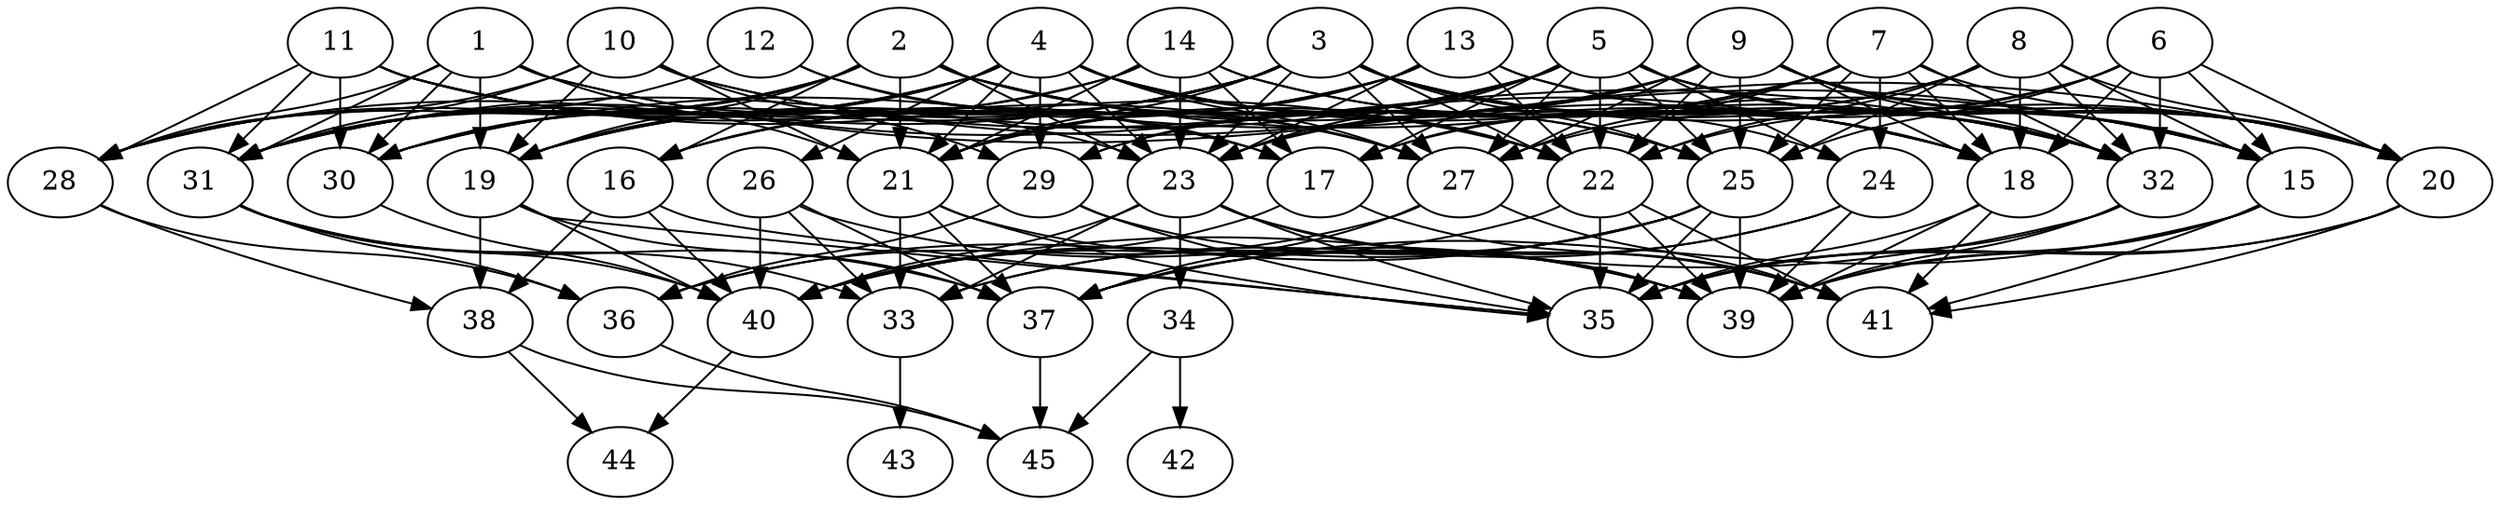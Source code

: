 // DAG (tier=3-complex, mode=data, n=45, ccr=0.545, fat=0.727, density=0.704, regular=0.233, jump=0.218, mindata=4194304, maxdata=33554432)
// DAG automatically generated by daggen at Sun Aug 24 16:33:35 2025
// /home/ermia/Project/Environments/daggen/bin/daggen --dot --ccr 0.545 --fat 0.727 --regular 0.233 --density 0.704 --jump 0.218 --mindata 4194304 --maxdata 33554432 -n 45 
digraph G {
  1 [size="3620255985169334272000", alpha="0.15", expect_size="1810127992584667136000"]
  1 -> 19 [size ="1886178718515200"]
  1 -> 20 [size ="1886178718515200"]
  1 -> 21 [size ="1886178718515200"]
  1 -> 28 [size ="1886178718515200"]
  1 -> 30 [size ="1886178718515200"]
  1 -> 31 [size ="1886178718515200"]
  1 -> 32 [size ="1886178718515200"]
  2 [size="5323104764460294144", alpha="0.16", expect_size="2661552382230147072"]
  2 -> 15 [size ="1993578326786048"]
  2 -> 16 [size ="1993578326786048"]
  2 -> 18 [size ="1993578326786048"]
  2 -> 19 [size ="1993578326786048"]
  2 -> 21 [size ="1993578326786048"]
  2 -> 22 [size ="1993578326786048"]
  2 -> 23 [size ="1993578326786048"]
  2 -> 25 [size ="1993578326786048"]
  2 -> 28 [size ="1993578326786048"]
  2 -> 30 [size ="1993578326786048"]
  2 -> 31 [size ="1993578326786048"]
  3 [size="15592262889975108861952", alpha="0.02", expect_size="7796131444987554430976"]
  3 -> 15 [size ="4993013642166272"]
  3 -> 16 [size ="4993013642166272"]
  3 -> 18 [size ="4993013642166272"]
  3 -> 19 [size ="4993013642166272"]
  3 -> 20 [size ="4993013642166272"]
  3 -> 21 [size ="4993013642166272"]
  3 -> 22 [size ="4993013642166272"]
  3 -> 23 [size ="4993013642166272"]
  3 -> 24 [size ="4993013642166272"]
  3 -> 25 [size ="4993013642166272"]
  3 -> 27 [size ="4993013642166272"]
  3 -> 28 [size ="4993013642166272"]
  3 -> 30 [size ="4993013642166272"]
  3 -> 31 [size ="4993013642166272"]
  4 [size="23868844883976400", alpha="0.07", expect_size="11934422441988200"]
  4 -> 18 [size ="590069526167552"]
  4 -> 19 [size ="590069526167552"]
  4 -> 21 [size ="590069526167552"]
  4 -> 22 [size ="590069526167552"]
  4 -> 23 [size ="590069526167552"]
  4 -> 25 [size ="590069526167552"]
  4 -> 26 [size ="590069526167552"]
  4 -> 27 [size ="590069526167552"]
  4 -> 28 [size ="590069526167552"]
  4 -> 29 [size ="590069526167552"]
  4 -> 30 [size ="590069526167552"]
  4 -> 31 [size ="590069526167552"]
  4 -> 32 [size ="590069526167552"]
  5 [size="253129909384973984", alpha="0.17", expect_size="126564954692486992"]
  5 -> 15 [size ="4929771548966912"]
  5 -> 16 [size ="4929771548966912"]
  5 -> 17 [size ="4929771548966912"]
  5 -> 20 [size ="4929771548966912"]
  5 -> 21 [size ="4929771548966912"]
  5 -> 22 [size ="4929771548966912"]
  5 -> 23 [size ="4929771548966912"]
  5 -> 24 [size ="4929771548966912"]
  5 -> 25 [size ="4929771548966912"]
  5 -> 27 [size ="4929771548966912"]
  5 -> 29 [size ="4929771548966912"]
  5 -> 31 [size ="4929771548966912"]
  5 -> 32 [size ="4929771548966912"]
  6 [size="1308017721467731968000", alpha="0.13", expect_size="654008860733865984000"]
  6 -> 15 [size ="956824761139200"]
  6 -> 18 [size ="956824761139200"]
  6 -> 20 [size ="956824761139200"]
  6 -> 22 [size ="956824761139200"]
  6 -> 25 [size ="956824761139200"]
  6 -> 27 [size ="956824761139200"]
  6 -> 32 [size ="956824761139200"]
  7 [size="175254980469456896000", alpha="0.10", expect_size="87627490234728448000"]
  7 -> 17 [size ="250536053964800"]
  7 -> 18 [size ="250536053964800"]
  7 -> 20 [size ="250536053964800"]
  7 -> 21 [size ="250536053964800"]
  7 -> 24 [size ="250536053964800"]
  7 -> 25 [size ="250536053964800"]
  7 -> 27 [size ="250536053964800"]
  7 -> 32 [size ="250536053964800"]
  8 [size="349944948930318400", alpha="0.08", expect_size="174972474465159200"]
  8 -> 15 [size ="195453970808832"]
  8 -> 17 [size ="195453970808832"]
  8 -> 18 [size ="195453970808832"]
  8 -> 20 [size ="195453970808832"]
  8 -> 22 [size ="195453970808832"]
  8 -> 23 [size ="195453970808832"]
  8 -> 25 [size ="195453970808832"]
  8 -> 32 [size ="195453970808832"]
  9 [size="843191480293075200", alpha="0.10", expect_size="421595740146537600"]
  9 -> 15 [size ="410924359876608"]
  9 -> 18 [size ="410924359876608"]
  9 -> 20 [size ="410924359876608"]
  9 -> 22 [size ="410924359876608"]
  9 -> 23 [size ="410924359876608"]
  9 -> 25 [size ="410924359876608"]
  9 -> 27 [size ="410924359876608"]
  9 -> 29 [size ="410924359876608"]
  9 -> 30 [size ="410924359876608"]
  9 -> 32 [size ="410924359876608"]
  10 [size="2101914913366160896", alpha="0.04", expect_size="1050957456683080448"]
  10 -> 15 [size ="2991423381045248"]
  10 -> 18 [size ="2991423381045248"]
  10 -> 19 [size ="2991423381045248"]
  10 -> 21 [size ="2991423381045248"]
  10 -> 28 [size ="2991423381045248"]
  10 -> 29 [size ="2991423381045248"]
  10 -> 31 [size ="2991423381045248"]
  11 [size="13884433873921724", alpha="0.09", expect_size="6942216936960862"]
  11 -> 17 [size ="1317229232652288"]
  11 -> 22 [size ="1317229232652288"]
  11 -> 23 [size ="1317229232652288"]
  11 -> 27 [size ="1317229232652288"]
  11 -> 28 [size ="1317229232652288"]
  11 -> 30 [size ="1317229232652288"]
  11 -> 31 [size ="1317229232652288"]
  12 [size="11450361322696284831744", alpha="0.07", expect_size="5725180661348142415872"]
  12 -> 17 [size ="4064147373293568"]
  12 -> 27 [size ="4064147373293568"]
  12 -> 31 [size ="4064147373293568"]
  13 [size="2182411766641433344", alpha="0.10", expect_size="1091205883320716672"]
  13 -> 16 [size ="1128381894623232"]
  13 -> 19 [size ="1128381894623232"]
  13 -> 20 [size ="1128381894623232"]
  13 -> 21 [size ="1128381894623232"]
  13 -> 22 [size ="1128381894623232"]
  13 -> 23 [size ="1128381894623232"]
  13 -> 32 [size ="1128381894623232"]
  14 [size="2769594615403106304", alpha="0.08", expect_size="1384797307701553152"]
  14 -> 17 [size ="1623095823564800"]
  14 -> 18 [size ="1623095823564800"]
  14 -> 19 [size ="1623095823564800"]
  14 -> 21 [size ="1623095823564800"]
  14 -> 23 [size ="1623095823564800"]
  14 -> 31 [size ="1623095823564800"]
  14 -> 32 [size ="1623095823564800"]
  15 [size="25839574038293736587264", alpha="0.18", expect_size="12919787019146868293632"]
  15 -> 35 [size ="6992195357769728"]
  15 -> 37 [size ="6992195357769728"]
  15 -> 39 [size ="6992195357769728"]
  15 -> 41 [size ="6992195357769728"]
  16 [size="538586113314927744", alpha="0.03", expect_size="269293056657463872"]
  16 -> 35 [size ="194564165992448"]
  16 -> 38 [size ="194564165992448"]
  16 -> 40 [size ="194564165992448"]
  17 [size="131774075514591264", alpha="0.03", expect_size="65887037757295632"]
  17 -> 40 [size ="4123447449878528"]
  17 -> 41 [size ="4123447449878528"]
  18 [size="8205406945094351716352", alpha="0.17", expect_size="4102703472547175858176"]
  18 -> 35 [size ="3254543420751872"]
  18 -> 39 [size ="3254543420751872"]
  18 -> 41 [size ="3254543420751872"]
  19 [size="34168465366478965702656", alpha="0.12", expect_size="17084232683239482851328"]
  19 -> 35 [size ="8423779092922368"]
  19 -> 37 [size ="8423779092922368"]
  19 -> 38 [size ="8423779092922368"]
  19 -> 40 [size ="8423779092922368"]
  20 [size="807008578094772518912", alpha="0.09", expect_size="403504289047386259456"]
  20 -> 35 [size ="693439784026112"]
  20 -> 39 [size ="693439784026112"]
  20 -> 41 [size ="693439784026112"]
  21 [size="62624841753565896", alpha="0.01", expect_size="31312420876782948"]
  21 -> 33 [size ="4784441935265792"]
  21 -> 35 [size ="4784441935265792"]
  21 -> 37 [size ="4784441935265792"]
  21 -> 39 [size ="4784441935265792"]
  22 [size="40868858542691512", alpha="0.09", expect_size="20434429271345756"]
  22 -> 35 [size ="3694797365706752"]
  22 -> 39 [size ="3694797365706752"]
  22 -> 40 [size ="3694797365706752"]
  22 -> 41 [size ="3694797365706752"]
  23 [size="3661487401994796544", alpha="0.11", expect_size="1830743700997398272"]
  23 -> 33 [size ="2883429649612800"]
  23 -> 34 [size ="2883429649612800"]
  23 -> 35 [size ="2883429649612800"]
  23 -> 39 [size ="2883429649612800"]
  23 -> 40 [size ="2883429649612800"]
  23 -> 41 [size ="2883429649612800"]
  24 [size="57777344318578448", alpha="0.19", expect_size="28888672159289224"]
  24 -> 33 [size ="1321016185847808"]
  24 -> 37 [size ="1321016185847808"]
  24 -> 39 [size ="1321016185847808"]
  25 [size="7083205474253752", alpha="0.12", expect_size="3541602737126876"]
  25 -> 33 [size ="300682682826752"]
  25 -> 35 [size ="300682682826752"]
  25 -> 36 [size ="300682682826752"]
  25 -> 37 [size ="300682682826752"]
  25 -> 39 [size ="300682682826752"]
  25 -> 40 [size ="300682682826752"]
  26 [size="25736125661068068", alpha="0.03", expect_size="12868062830534034"]
  26 -> 33 [size ="786357542715392"]
  26 -> 37 [size ="786357542715392"]
  26 -> 39 [size ="786357542715392"]
  26 -> 40 [size ="786357542715392"]
  27 [size="504273182802321604608", alpha="0.06", expect_size="252136591401160802304"]
  27 -> 36 [size ="506835744325632"]
  27 -> 37 [size ="506835744325632"]
  27 -> 41 [size ="506835744325632"]
  28 [size="292435915567164800", alpha="0.10", expect_size="146217957783582400"]
  28 -> 36 [size ="6510598997147648"]
  28 -> 38 [size ="6510598997147648"]
  29 [size="12272268039323248640", alpha="0.07", expect_size="6136134019661624320"]
  29 -> 35 [size ="5498846704566272"]
  29 -> 36 [size ="5498846704566272"]
  29 -> 39 [size ="5498846704566272"]
  30 [size="321320847554824192", alpha="0.04", expect_size="160660423777412096"]
  30 -> 40 [size ="5138546688000000"]
  31 [size="995280042597467136", alpha="0.12", expect_size="497640021298733568"]
  31 -> 33 [size ="1351507500859392"]
  31 -> 36 [size ="1351507500859392"]
  31 -> 37 [size ="1351507500859392"]
  31 -> 40 [size ="1351507500859392"]
  32 [size="8824615747352852480", alpha="0.17", expect_size="4412307873676426240"]
  32 -> 35 [size ="5790849677918208"]
  32 -> 39 [size ="5790849677918208"]
  32 -> 40 [size ="5790849677918208"]
  33 [size="9565575358535215104", alpha="0.18", expect_size="4782787679267607552"]
  33 -> 43 [size ="4740070535856128"]
  34 [size="554636435862897984", alpha="0.03", expect_size="277318217931448992"]
  34 -> 42 [size ="213337811976192"]
  34 -> 45 [size ="213337811976192"]
  35 [size="10398548256069543936", alpha="0.09", expect_size="5199274128034771968"]
  36 [size="45592871849715984", alpha="0.04", expect_size="22796435924857992"]
  36 -> 45 [size ="2358871209279488"]
  37 [size="13138091972122652672", alpha="0.12", expect_size="6569045986061326336"]
  37 -> 45 [size ="7046550584819712"]
  38 [size="74842890378807440", alpha="0.16", expect_size="37421445189403720"]
  38 -> 44 [size ="2863556835934208"]
  38 -> 45 [size ="2863556835934208"]
  39 [size="5523936550739224035328", alpha="0.05", expect_size="2761968275369612017664"]
  40 [size="510143791455596608", alpha="0.13", expect_size="255071895727798304"]
  40 -> 44 [size ="8602824325726208"]
  41 [size="108584122737252480", alpha="0.11", expect_size="54292061368626240"]
  42 [size="4511991438721387855872", alpha="0.01", expect_size="2255995719360693927936"]
  43 [size="1449127000219877888", alpha="0.16", expect_size="724563500109938944"]
  44 [size="3373315480335169880064", alpha="0.05", expect_size="1686657740167584940032"]
  45 [size="269029227527126336", alpha="0.10", expect_size="134514613763563168"]
}